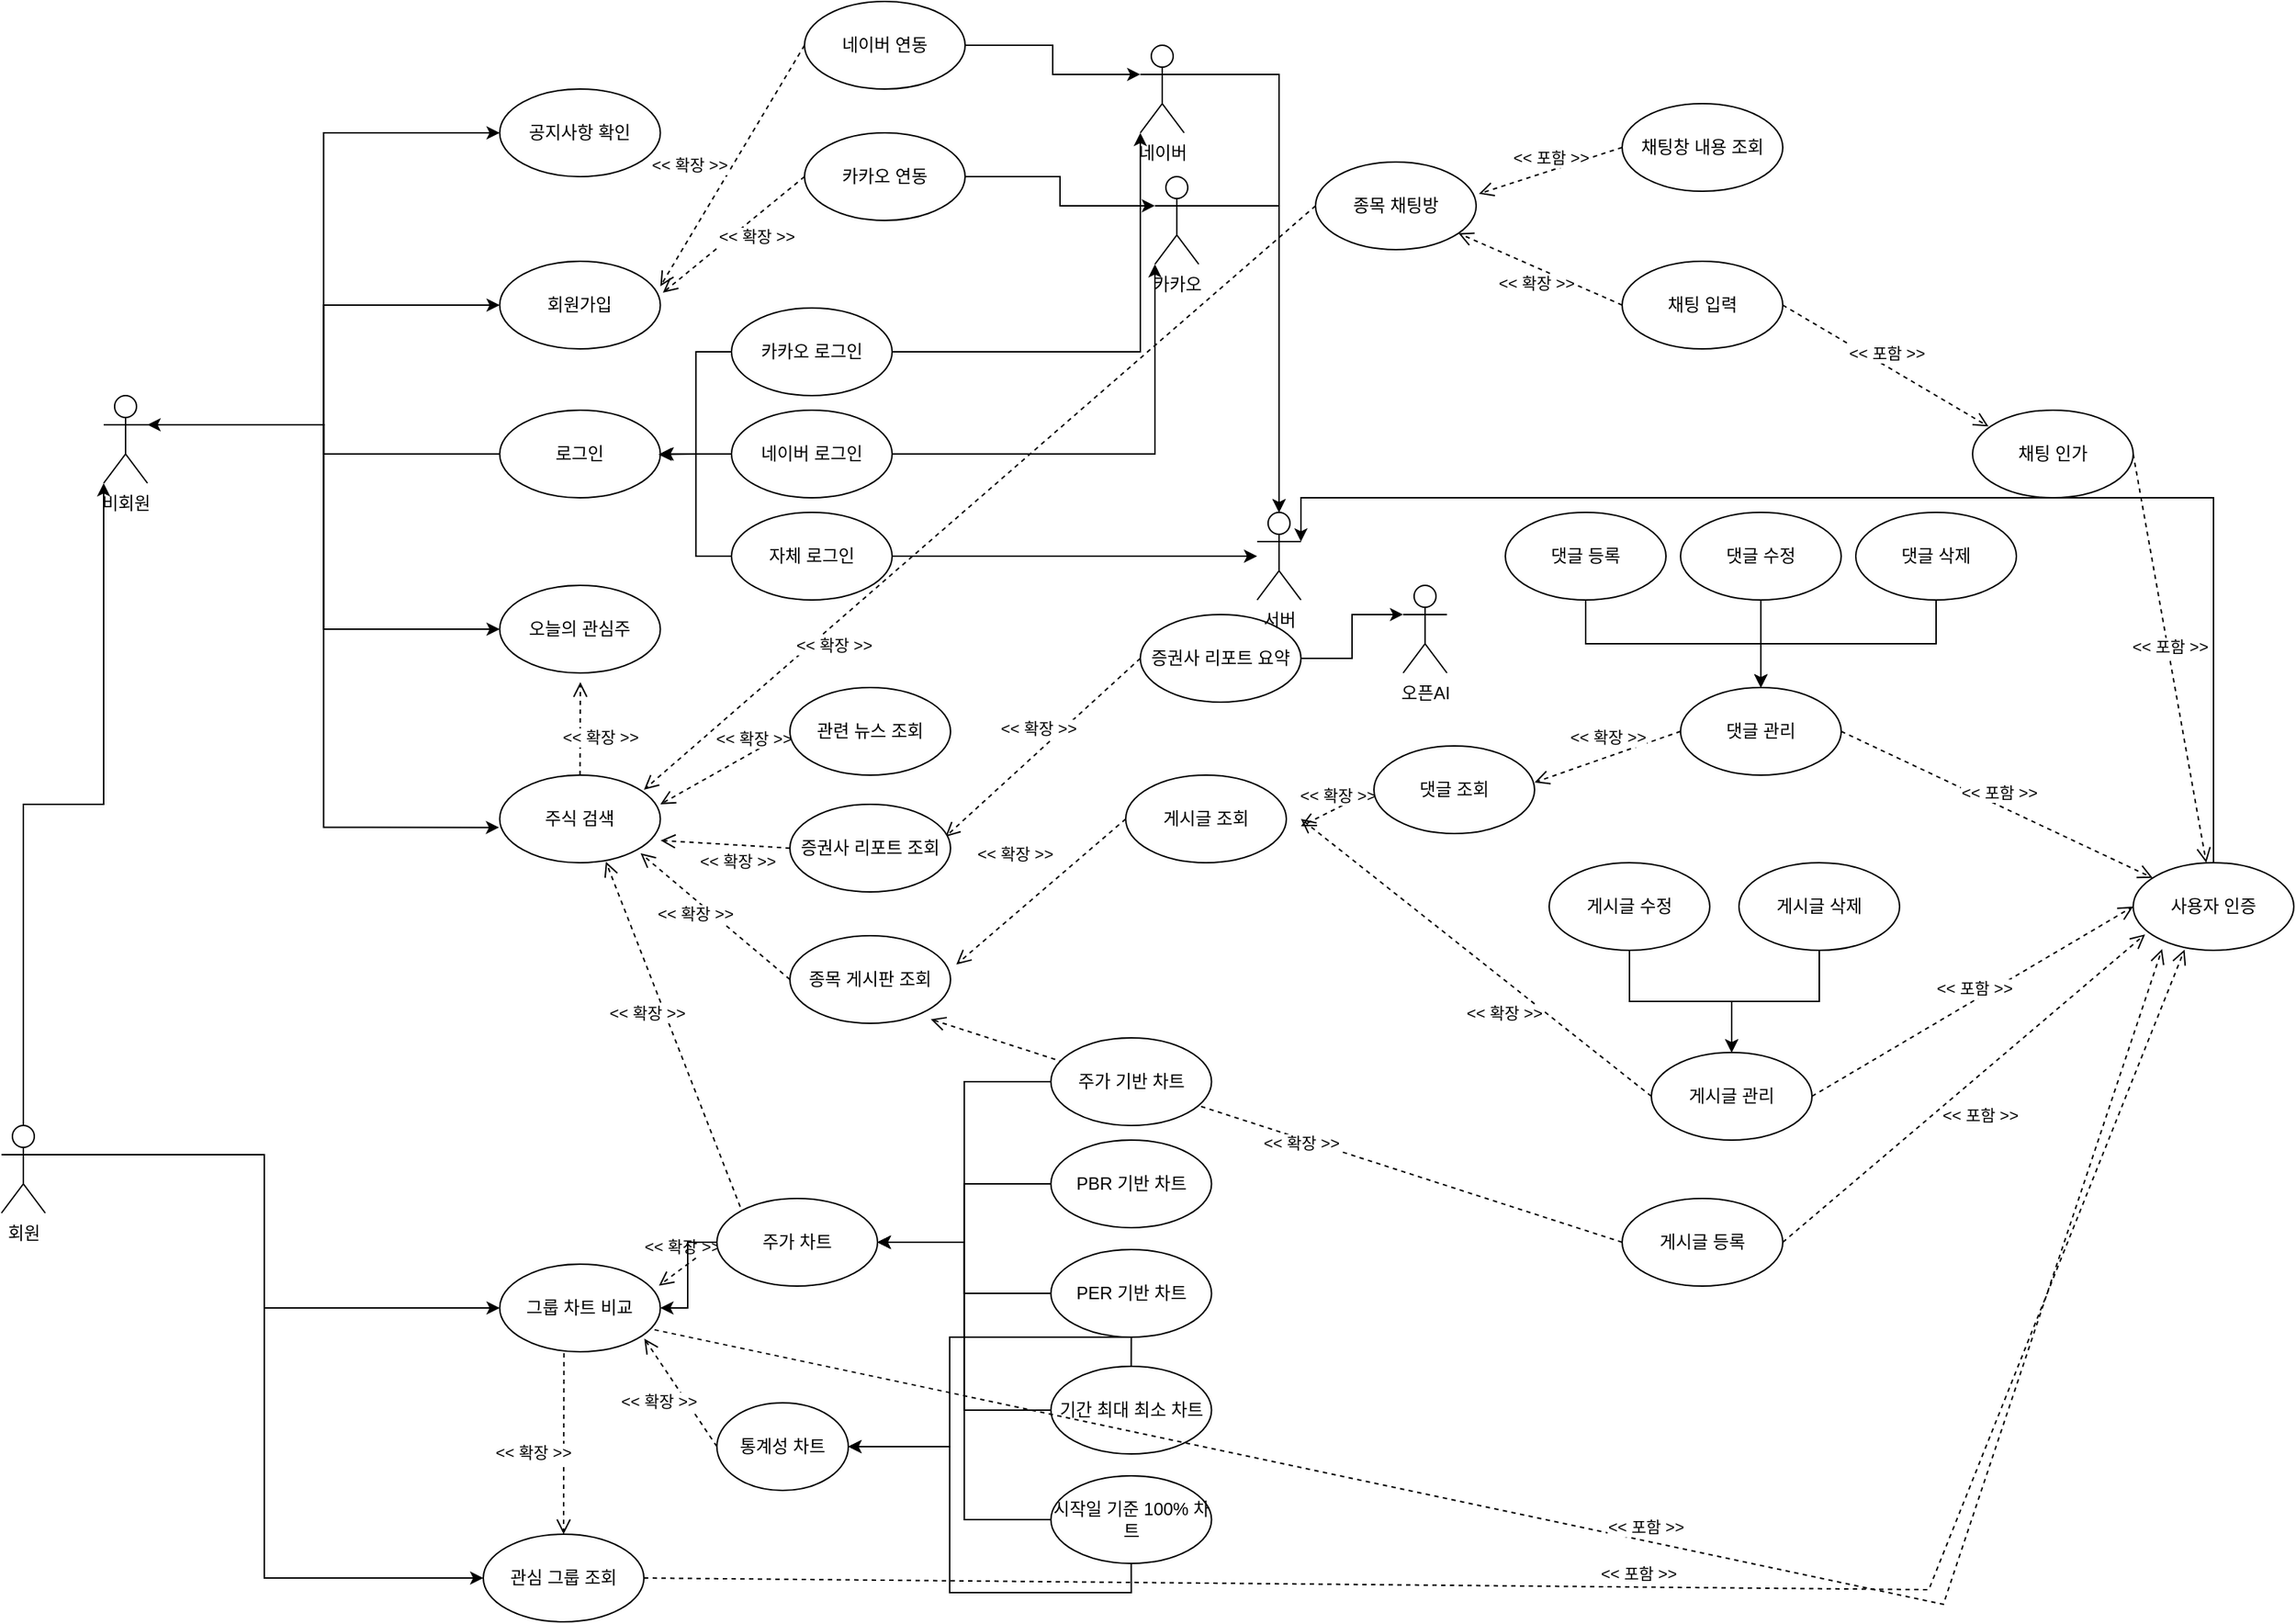<mxfile version="22.0.4" type="google">
  <diagram name="페이지-1" id="NEu3Y93kATaXB8BTxITF">
    <mxGraphModel grid="1" page="1" gridSize="10" guides="1" tooltips="1" connect="1" arrows="1" fold="1" pageScale="1" pageWidth="1920" pageHeight="1200" math="0" shadow="0">
      <root>
        <mxCell id="0" />
        <mxCell id="1" parent="0" />
        <mxCell id="9uIbL3zQ6x5PJHXDDM1s-79" style="edgeStyle=orthogonalEdgeStyle;rounded=0;orthogonalLoop=1;jettySize=auto;html=1;entryX=1;entryY=0.5;entryDx=0;entryDy=0;entryPerimeter=0;exitX=0;exitY=0.5;exitDx=0;exitDy=0;exitPerimeter=0;" edge="1" parent="1" source="jvoT9G39fyqNu0jPiRJt-22" target="jvoT9G39fyqNu0jPiRJt-11">
          <mxGeometry relative="1" as="geometry">
            <mxPoint x="740" y="760" as="sourcePoint" />
            <mxPoint x="688.75" y="885" as="targetPoint" />
          </mxGeometry>
        </mxCell>
        <mxCell id="9uIbL3zQ6x5PJHXDDM1s-83" style="edgeStyle=orthogonalEdgeStyle;rounded=0;orthogonalLoop=1;jettySize=auto;html=1;entryX=1;entryY=0.5;entryDx=0;entryDy=0;entryPerimeter=0;exitX=0;exitY=0.5;exitDx=0;exitDy=0;exitPerimeter=0;" edge="1" parent="1" source="jvoT9G39fyqNu0jPiRJt-25" target="jvoT9G39fyqNu0jPiRJt-11">
          <mxGeometry relative="1" as="geometry">
            <mxPoint x="770" y="1010" as="sourcePoint" />
            <mxPoint x="688.75" y="885" as="targetPoint" />
          </mxGeometry>
        </mxCell>
        <mxCell id="9uIbL3zQ6x5PJHXDDM1s-93" style="edgeStyle=orthogonalEdgeStyle;rounded=0;orthogonalLoop=1;jettySize=auto;html=1;exitX=0.5;exitY=0;exitDx=0;exitDy=0;entryX=1;entryY=0.5;entryDx=0;entryDy=0;entryPerimeter=0;exitPerimeter=0;" edge="1" parent="1" source="jvoT9G39fyqNu0jPiRJt-25" target="jvoT9G39fyqNu0jPiRJt-17">
          <mxGeometry relative="1" as="geometry">
            <mxPoint x="853.75" y="970" as="sourcePoint" />
            <mxPoint x="633.75" y="1000" as="targetPoint" />
          </mxGeometry>
        </mxCell>
        <mxCell id="9uIbL3zQ6x5PJHXDDM1s-94" style="edgeStyle=orthogonalEdgeStyle;rounded=0;orthogonalLoop=1;jettySize=auto;html=1;exitX=0.5;exitY=1;exitDx=0;exitDy=0;entryX=1;entryY=0.5;entryDx=0;entryDy=0;entryPerimeter=0;exitPerimeter=0;" edge="1" parent="1" source="jvoT9G39fyqNu0jPiRJt-26" target="jvoT9G39fyqNu0jPiRJt-17">
          <mxGeometry relative="1" as="geometry">
            <mxPoint x="853.75" y="1080" as="sourcePoint" />
            <mxPoint x="633.75" y="1050" as="targetPoint" />
          </mxGeometry>
        </mxCell>
        <mxCell id="9uIbL3zQ6x5PJHXDDM1s-61" value="&amp;lt;&amp;lt; 확장 &amp;gt;&amp;gt;" style="html=1;verticalAlign=bottom;endArrow=open;dashed=1;endSize=8;curved=0;rounded=0;exitX=0;exitY=0.5;exitDx=0;exitDy=0;entryX=1;entryY=0.5;entryDx=0;entryDy=0;exitPerimeter=0;" edge="1" parent="1" source="jvoT9G39fyqNu0jPiRJt-48">
          <mxGeometry x="-0.035" y="-5" relative="1" as="geometry">
            <mxPoint x="1230" y="525" as="sourcePoint" />
            <mxPoint x="1130" y="565" as="targetPoint" />
            <mxPoint y="1" as="offset" />
          </mxGeometry>
        </mxCell>
        <mxCell id="9uIbL3zQ6x5PJHXDDM1s-63" value="&amp;lt;&amp;lt; 확장 &amp;gt;&amp;gt;" style="html=1;verticalAlign=bottom;endArrow=open;dashed=1;endSize=8;curved=0;rounded=0;exitX=0;exitY=0.5;exitDx=0;exitDy=0;entryX=1;entryY=0.5;entryDx=0;entryDy=0;exitPerimeter=0;" edge="1" parent="1" source="jvoT9G39fyqNu0jPiRJt-40">
          <mxGeometry x="0.008" relative="1" as="geometry">
            <mxPoint x="1020" y="565" as="sourcePoint" />
            <mxPoint x="970" y="595" as="targetPoint" />
            <mxPoint as="offset" />
          </mxGeometry>
        </mxCell>
        <mxCell id="9uIbL3zQ6x5PJHXDDM1s-64" value="&amp;lt;&amp;lt; 확장 &amp;gt;&amp;gt;" style="html=1;verticalAlign=bottom;endArrow=open;dashed=1;endSize=8;curved=0;rounded=0;exitX=0;exitY=0.5;exitDx=0;exitDy=0;exitPerimeter=0;" edge="1" parent="1" source="jvoT9G39fyqNu0jPiRJt-44">
          <mxGeometry x="-0.294" y="24" relative="1" as="geometry">
            <mxPoint x="1210" y="775" as="sourcePoint" />
            <mxPoint x="970" y="590" as="targetPoint" />
            <mxPoint x="-1" as="offset" />
          </mxGeometry>
        </mxCell>
        <mxCell id="9uIbL3zQ6x5PJHXDDM1s-95" value="&amp;lt;&amp;lt; 확장 &amp;gt;&amp;gt;" style="html=1;verticalAlign=bottom;endArrow=open;dashed=1;endSize=8;curved=0;rounded=0;exitX=0;exitY=0.5;exitDx=0;exitDy=0;entryX=0.991;entryY=0.246;entryDx=0;entryDy=0;entryPerimeter=0;exitPerimeter=0;" edge="1" parent="1" source="jvoT9G39fyqNu0jPiRJt-11" target="jvoT9G39fyqNu0jPiRJt-8">
          <mxGeometry x="0.038" y="-5" relative="1" as="geometry">
            <mxPoint x="578.75" y="885" as="sourcePoint" />
            <mxPoint x="450" y="760" as="targetPoint" />
            <mxPoint as="offset" />
            <Array as="points" />
          </mxGeometry>
        </mxCell>
        <mxCell id="9uIbL3zQ6x5PJHXDDM1s-96" value="&amp;lt;&amp;lt; 확장 &amp;gt;&amp;gt;" style="html=1;verticalAlign=bottom;endArrow=open;dashed=1;endSize=8;curved=0;rounded=0;exitX=0;exitY=0.5;exitDx=0;exitDy=0;exitPerimeter=0;entryX=0.9;entryY=0.85;entryDx=0;entryDy=0;entryPerimeter=0;" edge="1" parent="1" source="jvoT9G39fyqNu0jPiRJt-17" target="jvoT9G39fyqNu0jPiRJt-8">
          <mxGeometry x="-0.081" y="21" relative="1" as="geometry">
            <mxPoint x="578.75" y="1020" as="sourcePoint" />
            <mxPoint x="531.25" y="950" as="targetPoint" />
            <mxPoint as="offset" />
          </mxGeometry>
        </mxCell>
        <mxCell id="9uIbL3zQ6x5PJHXDDM1s-97" value="&amp;lt;&amp;lt; 확장 &amp;gt;&amp;gt;" style="html=1;verticalAlign=bottom;endArrow=open;dashed=1;endSize=8;curved=0;rounded=0;exitX=0.4;exitY=1.017;exitDx=0;exitDy=0;exitPerimeter=0;entryX=0.5;entryY=0;entryDx=0;entryDy=0;entryPerimeter=0;" edge="1" parent="1" source="jvoT9G39fyqNu0jPiRJt-8" target="jvoT9G39fyqNu0jPiRJt-9">
          <mxGeometry x="0.241" y="-21" relative="1" as="geometry">
            <mxPoint x="476.25" y="960" as="sourcePoint" />
            <mxPoint x="461.921" y="1080" as="targetPoint" />
            <mxPoint as="offset" />
          </mxGeometry>
        </mxCell>
        <mxCell id="9uIbL3zQ6x5PJHXDDM1s-98" value="&amp;lt;&amp;lt; 확장 &amp;gt;&amp;gt;" style="html=1;verticalAlign=bottom;endArrow=open;dashed=1;endSize=8;curved=0;rounded=0;exitX=0;exitY=0.5;exitDx=0;exitDy=0;entryX=0.898;entryY=0.167;entryDx=0;entryDy=0;entryPerimeter=0;exitPerimeter=0;" edge="1" parent="1" source="jvoT9G39fyqNu0jPiRJt-57" target="jvoT9G39fyqNu0jPiRJt-5">
          <mxGeometry x="0.484" y="17" relative="1" as="geometry">
            <mxPoint x="990" y="175" as="sourcePoint" />
            <mxPoint x="531.25" y="500" as="targetPoint" />
            <mxPoint as="offset" />
          </mxGeometry>
        </mxCell>
        <mxCell id="9uIbL3zQ6x5PJHXDDM1s-99" value="&amp;lt;&amp;lt; 확장 &amp;gt;&amp;gt;" style="html=1;verticalAlign=bottom;endArrow=open;dashed=1;endSize=8;curved=0;rounded=0;exitX=0;exitY=0.5;exitDx=0;exitDy=0;entryX=1;entryY=0.333;entryDx=0;entryDy=0;exitPerimeter=0;entryPerimeter=0;" edge="1" parent="1" source="jvoT9G39fyqNu0jPiRJt-34" target="jvoT9G39fyqNu0jPiRJt-5">
          <mxGeometry x="-0.429" relative="1" as="geometry">
            <mxPoint x="620" y="450" as="sourcePoint" />
            <mxPoint x="531.25" y="510" as="targetPoint" />
            <mxPoint as="offset" />
          </mxGeometry>
        </mxCell>
        <mxCell id="9uIbL3zQ6x5PJHXDDM1s-100" value="&amp;lt;&amp;lt; 확장 &amp;gt;&amp;gt;" style="html=1;verticalAlign=bottom;endArrow=open;dashed=1;endSize=8;curved=0;rounded=0;exitX=0;exitY=0.5;exitDx=0;exitDy=0;entryX=1.002;entryY=0.746;entryDx=0;entryDy=0;exitPerimeter=0;entryPerimeter=0;" edge="1" parent="1" source="jvoT9G39fyqNu0jPiRJt-35" target="jvoT9G39fyqNu0jPiRJt-5">
          <mxGeometry x="-0.21" y="20" relative="1" as="geometry">
            <mxPoint x="620" y="520" as="sourcePoint" />
            <mxPoint x="531.25" y="520" as="targetPoint" />
            <mxPoint as="offset" />
          </mxGeometry>
        </mxCell>
        <mxCell id="9uIbL3zQ6x5PJHXDDM1s-101" value="&amp;lt;&amp;lt; 확장 &amp;gt;&amp;gt;" style="html=1;verticalAlign=bottom;endArrow=open;dashed=1;endSize=8;curved=0;rounded=0;exitX=0;exitY=0.5;exitDx=0;exitDy=0;entryX=0.877;entryY=0.892;entryDx=0;entryDy=0;exitPerimeter=0;entryPerimeter=0;" edge="1" parent="1" source="jvoT9G39fyqNu0jPiRJt-36" target="jvoT9G39fyqNu0jPiRJt-5">
          <mxGeometry x="0.092" y="15" relative="1" as="geometry">
            <mxPoint x="620" y="630" as="sourcePoint" />
            <mxPoint x="531.25" y="530" as="targetPoint" />
            <mxPoint as="offset" />
          </mxGeometry>
        </mxCell>
        <mxCell id="9uIbL3zQ6x5PJHXDDM1s-102" value="&amp;lt;&amp;lt; 확장 &amp;gt;&amp;gt;" style="html=1;verticalAlign=bottom;endArrow=open;dashed=1;endSize=8;curved=0;rounded=0;exitX=0.5;exitY=0;exitDx=0;exitDy=0;exitPerimeter=0;entryX=0.502;entryY=1.104;entryDx=0;entryDy=0;entryPerimeter=0;" edge="1" parent="1" source="jvoT9G39fyqNu0jPiRJt-5" target="jvoT9G39fyqNu0jPiRJt-4">
          <mxGeometry x="-0.457" y="-14" relative="1" as="geometry">
            <mxPoint x="481.2" y="490" as="sourcePoint" />
            <mxPoint x="484" y="399" as="targetPoint" />
            <mxPoint as="offset" />
            <Array as="points" />
          </mxGeometry>
        </mxCell>
        <mxCell id="9uIbL3zQ6x5PJHXDDM1s-103" value="&amp;lt;&amp;lt; 확장 &amp;gt;&amp;gt;" style="html=1;verticalAlign=bottom;endArrow=open;dashed=1;endSize=8;curved=0;rounded=0;exitX=0;exitY=0.5;exitDx=0;exitDy=0;entryX=0.968;entryY=0.371;entryDx=0;entryDy=0;entryPerimeter=0;exitPerimeter=0;" edge="1" parent="1" source="jvoT9G39fyqNu0jPiRJt-37" target="jvoT9G39fyqNu0jPiRJt-35">
          <mxGeometry y="-5" relative="1" as="geometry">
            <mxPoint x="810" y="415" as="sourcePoint" />
            <mxPoint x="730" y="535" as="targetPoint" />
            <mxPoint as="offset" />
          </mxGeometry>
        </mxCell>
        <mxCell id="9uIbL3zQ6x5PJHXDDM1s-105" value="&amp;lt;&amp;lt; 확장 &amp;gt;&amp;gt;" style="html=1;verticalAlign=bottom;endArrow=open;dashed=1;endSize=8;curved=0;rounded=0;exitX=0;exitY=0.5;exitDx=0;exitDy=0;entryX=0.877;entryY=0.954;entryDx=0;entryDy=0;entryPerimeter=0;exitPerimeter=0;" edge="1" parent="1" source="jvoT9G39fyqNu0jPiRJt-41" target="jvoT9G39fyqNu0jPiRJt-36">
          <mxGeometry x="-0.085" y="11" relative="1" as="geometry">
            <mxPoint x="1220" y="925" as="sourcePoint" />
            <mxPoint x="730" y="625" as="targetPoint" />
            <mxPoint as="offset" />
          </mxGeometry>
        </mxCell>
        <mxCell id="9uIbL3zQ6x5PJHXDDM1s-109" value="&amp;lt;&amp;lt; 포함 &amp;gt;&amp;gt;" style="html=1;verticalAlign=bottom;endArrow=open;dashed=1;endSize=8;curved=0;rounded=0;exitX=1;exitY=0.5;exitDx=0;exitDy=0;entryX=0;entryY=0.5;entryDx=0;entryDy=0;exitPerimeter=0;entryPerimeter=0;" edge="1" parent="1" source="jvoT9G39fyqNu0jPiRJt-44" target="jvoT9G39fyqNu0jPiRJt-61">
          <mxGeometry x="0.007" relative="1" as="geometry">
            <mxPoint x="1265" y="800" as="sourcePoint" />
            <mxPoint x="1505" y="630" as="targetPoint" />
            <Array as="points" />
            <mxPoint as="offset" />
          </mxGeometry>
        </mxCell>
        <mxCell id="9uIbL3zQ6x5PJHXDDM1s-112" value="&amp;lt;&amp;lt; 포함 &amp;gt;&amp;gt;" style="html=1;verticalAlign=bottom;endArrow=open;dashed=1;endSize=8;curved=0;rounded=0;exitX=1;exitY=0.5;exitDx=0;exitDy=0;exitPerimeter=0;entryX=0.074;entryY=0.818;entryDx=0;entryDy=0;entryPerimeter=0;" edge="1" parent="1" source="jvoT9G39fyqNu0jPiRJt-41" target="jvoT9G39fyqNu0jPiRJt-61">
          <mxGeometry x="-0.05" y="-27" relative="1" as="geometry">
            <mxPoint x="1330" y="925" as="sourcePoint" />
            <mxPoint x="1491.742" y="630" as="targetPoint" />
            <mxPoint y="1" as="offset" />
          </mxGeometry>
        </mxCell>
        <mxCell id="9uIbL3zQ6x5PJHXDDM1s-113" value="&amp;lt;&amp;lt; 포함 &amp;gt;&amp;gt;" style="html=1;verticalAlign=bottom;endArrow=open;dashed=1;endSize=8;curved=0;rounded=0;exitX=1;exitY=0.5;exitDx=0;exitDy=0;entryX=0.32;entryY=0.992;entryDx=0;entryDy=0;entryPerimeter=0;exitPerimeter=0;" edge="1" parent="1" source="jvoT9G39fyqNu0jPiRJt-9" target="jvoT9G39fyqNu0jPiRJt-61">
          <mxGeometry x="0.008" relative="1" as="geometry">
            <mxPoint x="516.25" y="1117.5" as="sourcePoint" />
            <mxPoint x="1518.64" y="632" as="targetPoint" />
            <Array as="points">
              <mxPoint x="1400" y="1118" />
            </Array>
            <mxPoint as="offset" />
          </mxGeometry>
        </mxCell>
        <mxCell id="9uIbL3zQ6x5PJHXDDM1s-114" value="&amp;lt;&amp;lt; 확장 &amp;gt;&amp;gt;" style="html=1;verticalAlign=bottom;endArrow=open;dashed=1;endSize=8;curved=0;rounded=0;exitX=0;exitY=0.5;exitDx=0;exitDy=0;entryX=1;entryY=0.286;entryDx=0;entryDy=0;entryPerimeter=0;" edge="1" parent="1" source="jvoT9G39fyqNu0jPiRJt-28" target="jvoT9G39fyqNu0jPiRJt-3">
          <mxGeometry x="0.227" y="-21" relative="1" as="geometry">
            <mxPoint x="630" y="75" as="sourcePoint" />
            <mxPoint x="531.25" y="225" as="targetPoint" />
            <mxPoint as="offset" />
          </mxGeometry>
        </mxCell>
        <mxCell id="9uIbL3zQ6x5PJHXDDM1s-115" value="&amp;lt;&amp;lt; 확장 &amp;gt;&amp;gt;" style="html=1;verticalAlign=bottom;endArrow=open;dashed=1;endSize=8;curved=0;rounded=0;exitX=0;exitY=0.5;exitDx=0;exitDy=0;entryX=1.016;entryY=0.358;entryDx=0;entryDy=0;entryPerimeter=0;" edge="1" parent="1" source="jvoT9G39fyqNu0jPiRJt-29" target="jvoT9G39fyqNu0jPiRJt-3">
          <mxGeometry x="-0.086" y="18" relative="1" as="geometry">
            <mxPoint x="630" y="145" as="sourcePoint" />
            <mxPoint x="531.25" y="225" as="targetPoint" />
            <mxPoint as="offset" />
          </mxGeometry>
        </mxCell>
        <mxCell id="9uIbL3zQ6x5PJHXDDM1s-119" style="edgeStyle=orthogonalEdgeStyle;rounded=0;orthogonalLoop=1;jettySize=auto;html=1;exitX=1;exitY=0.333;exitDx=0;exitDy=0;exitPerimeter=0;entryX=0;entryY=0.5;entryDx=0;entryDy=0;" edge="1" parent="1" source="9uIbL3zQ6x5PJHXDDM1s-116" target="jvoT9G39fyqNu0jPiRJt-2">
          <mxGeometry relative="1" as="geometry">
            <mxPoint x="421.25" y="112.5" as="targetPoint" />
          </mxGeometry>
        </mxCell>
        <mxCell id="9uIbL3zQ6x5PJHXDDM1s-120" style="edgeStyle=orthogonalEdgeStyle;rounded=0;orthogonalLoop=1;jettySize=auto;html=1;exitX=1;exitY=0.333;exitDx=0;exitDy=0;exitPerimeter=0;entryX=0;entryY=0.5;entryDx=0;entryDy=0;" edge="1" parent="1" source="9uIbL3zQ6x5PJHXDDM1s-116" target="jvoT9G39fyqNu0jPiRJt-3">
          <mxGeometry relative="1" as="geometry">
            <mxPoint x="421.25" y="225" as="targetPoint" />
          </mxGeometry>
        </mxCell>
        <mxCell id="9uIbL3zQ6x5PJHXDDM1s-121" style="edgeStyle=orthogonalEdgeStyle;rounded=0;orthogonalLoop=1;jettySize=auto;html=1;exitX=1;exitY=0.333;exitDx=0;exitDy=0;exitPerimeter=0;entryX=0;entryY=0.5;entryDx=0;entryDy=0;" edge="1" parent="1" source="9uIbL3zQ6x5PJHXDDM1s-116" target="jvoT9G39fyqNu0jPiRJt-4">
          <mxGeometry relative="1" as="geometry">
            <mxPoint x="421.25" y="375" as="targetPoint" />
          </mxGeometry>
        </mxCell>
        <mxCell id="9uIbL3zQ6x5PJHXDDM1s-122" style="edgeStyle=orthogonalEdgeStyle;rounded=0;orthogonalLoop=1;jettySize=auto;html=1;exitX=1;exitY=0.333;exitDx=0;exitDy=0;exitPerimeter=0;entryX=-0.004;entryY=0.597;entryDx=0;entryDy=0;entryPerimeter=0;" edge="1" parent="1" source="9uIbL3zQ6x5PJHXDDM1s-116" target="jvoT9G39fyqNu0jPiRJt-5">
          <mxGeometry relative="1" as="geometry">
            <mxPoint x="421.25" y="515" as="targetPoint" />
          </mxGeometry>
        </mxCell>
        <mxCell id="9uIbL3zQ6x5PJHXDDM1s-123" style="edgeStyle=orthogonalEdgeStyle;rounded=0;orthogonalLoop=1;jettySize=auto;html=1;exitX=1;exitY=0.333;exitDx=0;exitDy=0;exitPerimeter=0;entryX=0;entryY=0.5;entryDx=0;entryDy=0;entryPerimeter=0;" edge="1" parent="1" source="9uIbL3zQ6x5PJHXDDM1s-117" target="jvoT9G39fyqNu0jPiRJt-8">
          <mxGeometry relative="1" as="geometry">
            <mxPoint x="380" y="930" as="targetPoint" />
            <Array as="points">
              <mxPoint x="260" y="820" />
              <mxPoint x="260" y="925" />
            </Array>
          </mxGeometry>
        </mxCell>
        <mxCell id="9uIbL3zQ6x5PJHXDDM1s-116" value="비회원" style="shape=umlActor;verticalLabelPosition=bottom;verticalAlign=top;html=1;" vertex="1" parent="1">
          <mxGeometry x="150" y="300" width="30" height="60" as="geometry" />
        </mxCell>
        <mxCell id="9uIbL3zQ6x5PJHXDDM1s-124" style="edgeStyle=orthogonalEdgeStyle;rounded=0;orthogonalLoop=1;jettySize=auto;html=1;exitX=1;exitY=0.333;exitDx=0;exitDy=0;exitPerimeter=0;entryX=0;entryY=0.5;entryDx=0;entryDy=0;entryPerimeter=0;" edge="1" parent="1" source="9uIbL3zQ6x5PJHXDDM1s-117" target="jvoT9G39fyqNu0jPiRJt-9">
          <mxGeometry relative="1" as="geometry">
            <mxPoint x="406.25" y="1105" as="targetPoint" />
          </mxGeometry>
        </mxCell>
        <mxCell id="9uIbL3zQ6x5PJHXDDM1s-117" value="회원" style="shape=umlActor;verticalLabelPosition=bottom;verticalAlign=top;html=1;" vertex="1" parent="1">
          <mxGeometry x="80" y="800" width="30" height="60" as="geometry" />
        </mxCell>
        <mxCell id="9uIbL3zQ6x5PJHXDDM1s-126" style="edgeStyle=orthogonalEdgeStyle;rounded=0;orthogonalLoop=1;jettySize=auto;html=1;exitX=0.5;exitY=0;exitDx=0;exitDy=0;exitPerimeter=0;entryX=0;entryY=1;entryDx=0;entryDy=0;entryPerimeter=0;" edge="1" parent="1" source="9uIbL3zQ6x5PJHXDDM1s-117" target="9uIbL3zQ6x5PJHXDDM1s-116">
          <mxGeometry relative="1" as="geometry" />
        </mxCell>
        <mxCell id="9uIbL3zQ6x5PJHXDDM1s-127" value="&amp;lt;&amp;lt; 포함 &amp;gt;&amp;gt;" style="html=1;verticalAlign=bottom;endArrow=open;dashed=1;endSize=8;curved=0;rounded=0;exitX=1;exitY=0.5;exitDx=0;exitDy=0;exitPerimeter=0;" edge="1" parent="1" source="jvoT9G39fyqNu0jPiRJt-48" target="jvoT9G39fyqNu0jPiRJt-61">
          <mxGeometry x="0.008" relative="1" as="geometry">
            <mxPoint x="1340" y="525" as="sourcePoint" />
            <mxPoint x="1450" y="605" as="targetPoint" />
            <mxPoint as="offset" />
          </mxGeometry>
        </mxCell>
        <mxCell id="jvoT9G39fyqNu0jPiRJt-83" style="edgeStyle=orthogonalEdgeStyle;rounded=0;orthogonalLoop=1;jettySize=auto;html=1;exitX=1;exitY=0.333;exitDx=0;exitDy=0;exitPerimeter=0;fontFamily=Helvetica;fontSize=12;fontColor=default;" edge="1" parent="1" source="9uIbL3zQ6x5PJHXDDM1s-128" target="jvoT9G39fyqNu0jPiRJt-71">
          <mxGeometry relative="1" as="geometry">
            <mxPoint x="940" y="130" as="targetPoint" />
          </mxGeometry>
        </mxCell>
        <mxCell id="9uIbL3zQ6x5PJHXDDM1s-128" value="네이버" style="shape=umlActor;verticalLabelPosition=bottom;verticalAlign=top;html=1;" vertex="1" parent="1">
          <mxGeometry x="860" y="60" width="30" height="60" as="geometry" />
        </mxCell>
        <mxCell id="9uIbL3zQ6x5PJHXDDM1s-129" value="카카오" style="shape=umlActor;verticalLabelPosition=bottom;verticalAlign=top;html=1;" vertex="1" parent="1">
          <mxGeometry x="870" y="150" width="30" height="60" as="geometry" />
        </mxCell>
        <mxCell id="9uIbL3zQ6x5PJHXDDM1s-130" value="오픈AI" style="shape=umlActor;verticalLabelPosition=bottom;verticalAlign=top;html=1;" vertex="1" parent="1">
          <mxGeometry x="1040" y="430" width="30" height="60" as="geometry" />
        </mxCell>
        <mxCell id="9uIbL3zQ6x5PJHXDDM1s-138" value="&amp;lt;&amp;lt; 확장 &amp;gt;&amp;gt;" style="html=1;verticalAlign=bottom;endArrow=open;dashed=1;endSize=8;curved=0;rounded=0;exitX=0;exitY=0.5;exitDx=0;exitDy=0;entryX=1.036;entryY=0.329;entryDx=0;entryDy=0;entryPerimeter=0;exitPerimeter=0;" edge="1" parent="1" source="jvoT9G39fyqNu0jPiRJt-39" target="jvoT9G39fyqNu0jPiRJt-36">
          <mxGeometry x="0.027" y="-24" relative="1" as="geometry">
            <mxPoint x="860" y="595" as="sourcePoint" />
            <mxPoint x="730" y="612.5" as="targetPoint" />
            <mxPoint x="-1" as="offset" />
          </mxGeometry>
        </mxCell>
        <mxCell id="9uIbL3zQ6x5PJHXDDM1s-139" value="&amp;lt;&amp;lt; 포함 &amp;gt;&amp;gt;" style="html=1;verticalAlign=bottom;endArrow=open;dashed=1;endSize=8;curved=0;rounded=0;entryX=0.455;entryY=0;entryDx=0;entryDy=0;exitX=1;exitY=0.5;exitDx=0;exitDy=0;exitPerimeter=0;entryPerimeter=0;" edge="1" parent="1" source="jvoT9G39fyqNu0jPiRJt-63" target="jvoT9G39fyqNu0jPiRJt-61">
          <mxGeometry x="0.008" relative="1" as="geometry">
            <mxPoint x="1300" y="255" as="sourcePoint" />
            <mxPoint x="1505" y="580" as="targetPoint" />
            <Array as="points" />
            <mxPoint as="offset" />
          </mxGeometry>
        </mxCell>
        <mxCell id="9uIbL3zQ6x5PJHXDDM1s-142" value="&amp;lt;&amp;lt; 포함 &amp;gt;&amp;gt;" style="html=1;verticalAlign=bottom;endArrow=open;dashed=1;endSize=8;curved=0;rounded=0;exitX=0;exitY=0.5;exitDx=0;exitDy=0;entryX=1.017;entryY=0.363;entryDx=0;entryDy=0;entryPerimeter=0;exitPerimeter=0;" edge="1" parent="1" source="jvoT9G39fyqNu0jPiRJt-59" target="jvoT9G39fyqNu0jPiRJt-57">
          <mxGeometry x="0.004" relative="1" as="geometry">
            <mxPoint x="1190" y="145" as="sourcePoint" />
            <mxPoint x="1100" y="180" as="targetPoint" />
            <mxPoint as="offset" />
          </mxGeometry>
        </mxCell>
        <mxCell id="jvoT9G39fyqNu0jPiRJt-2" value="공지사항 확인" style="ellipse;whiteSpace=wrap;html=1;" vertex="1" parent="1">
          <mxGeometry x="421.25" y="90" width="110" height="60" as="geometry" />
        </mxCell>
        <mxCell id="jvoT9G39fyqNu0jPiRJt-3" value="회원가입" style="ellipse;whiteSpace=wrap;html=1;" vertex="1" parent="1">
          <mxGeometry x="421.25" y="208" width="110" height="60" as="geometry" />
        </mxCell>
        <mxCell id="jvoT9G39fyqNu0jPiRJt-4" value="오늘의 관심주" style="ellipse;whiteSpace=wrap;html=1;" vertex="1" parent="1">
          <mxGeometry x="421.25" y="430" width="110" height="60" as="geometry" />
        </mxCell>
        <mxCell id="jvoT9G39fyqNu0jPiRJt-5" value="주식 검색" style="ellipse;whiteSpace=wrap;html=1;points=[[0,0,0,0,0],[0,0.5,0,0,0],[0,1,0,0,0],[0.5,0,0,0,0],[0.5,1,0,0,0],[1,0,0,0,0],[1,0.5,0,0,0],[1,1,0,0,0]];" vertex="1" parent="1">
          <mxGeometry x="421.25" y="560" width="110" height="60" as="geometry" />
        </mxCell>
        <mxCell id="jvoT9G39fyqNu0jPiRJt-6" value="로그인" style="ellipse;whiteSpace=wrap;html=1;points=[[0,0,0,0,0],[0,0.5,0,0,0],[0,1,0,0,0],[0.5,0,0,0,0],[0.5,1,0,0,0],[1,0,0,0,0],[1,0.5,0,0,0],[1,1,0,0,0]];" vertex="1" parent="1">
          <mxGeometry x="421.25" y="310" width="110" height="60" as="geometry" />
        </mxCell>
        <mxCell id="jvoT9G39fyqNu0jPiRJt-7" style="edgeStyle=orthogonalEdgeStyle;rounded=0;orthogonalLoop=1;jettySize=auto;html=1;exitX=0;exitY=0.5;exitDx=0;exitDy=0;exitPerimeter=0;fontFamily=Helvetica;fontSize=12;fontColor=default;entryX=1;entryY=0.333;entryDx=0;entryDy=0;entryPerimeter=0;" edge="1" parent="1" source="jvoT9G39fyqNu0jPiRJt-6" target="9uIbL3zQ6x5PJHXDDM1s-116">
          <mxGeometry relative="1" as="geometry" />
        </mxCell>
        <mxCell id="jvoT9G39fyqNu0jPiRJt-8" value="그룹 차트 비교" style="ellipse;whiteSpace=wrap;html=1;points=[[0,0,0,0,0],[0,0.5,0,0,0],[0,1,0,0,0],[0.5,0,0,0,0],[0.5,1,0,0,0],[1,0,0,0,0],[1,0.5,0,0,0],[1,1,0,0,0]];" vertex="1" parent="1">
          <mxGeometry x="421.25" y="895" width="110" height="60" as="geometry" />
        </mxCell>
        <mxCell id="jvoT9G39fyqNu0jPiRJt-9" value="관심 그룹 조회" style="ellipse;whiteSpace=wrap;html=1;points=[[0,0,0,0,0],[0,0.5,0,0,0],[0,1,0,0,0],[0.5,0,0,0,0],[0.5,1,0,0,0],[1,0,0,0,0],[1,0.5,0,0,0],[1,1,0,0,0]];" vertex="1" parent="1">
          <mxGeometry x="410" y="1080" width="110" height="60" as="geometry" />
        </mxCell>
        <mxCell id="jvoT9G39fyqNu0jPiRJt-12" value="" style="edgeStyle=orthogonalEdgeStyle;rounded=0;orthogonalLoop=1;jettySize=auto;html=1;fontFamily=Helvetica;fontSize=12;fontColor=default;" edge="1" parent="1" source="jvoT9G39fyqNu0jPiRJt-11" target="jvoT9G39fyqNu0jPiRJt-8">
          <mxGeometry relative="1" as="geometry" />
        </mxCell>
        <mxCell id="jvoT9G39fyqNu0jPiRJt-11" value="주가 차트" style="ellipse;whiteSpace=wrap;html=1;points=[[0,0,0,0,0],[0,0.5,0,0,0],[0,1,0,0,0],[0.5,0,0,0,0],[0.5,1,0,0,0],[1,0,0,0,0],[1,0.5,0,0,0],[1,1,0,0,0]];" vertex="1" parent="1">
          <mxGeometry x="570" y="850" width="110" height="60" as="geometry" />
        </mxCell>
        <mxCell id="jvoT9G39fyqNu0jPiRJt-14" style="edgeStyle=orthogonalEdgeStyle;rounded=0;orthogonalLoop=1;jettySize=auto;html=1;entryX=1;entryY=0.5;entryDx=0;entryDy=0;entryPerimeter=0;fontFamily=Helvetica;fontSize=12;fontColor=default;" edge="1" parent="1" source="jvoT9G39fyqNu0jPiRJt-23" target="jvoT9G39fyqNu0jPiRJt-11">
          <mxGeometry relative="1" as="geometry">
            <mxPoint x="798.75" y="845" as="sourcePoint" />
          </mxGeometry>
        </mxCell>
        <mxCell id="jvoT9G39fyqNu0jPiRJt-15" style="edgeStyle=orthogonalEdgeStyle;rounded=0;orthogonalLoop=1;jettySize=auto;html=1;exitX=0;exitY=0.5;exitDx=0;exitDy=0;entryX=1;entryY=0.5;entryDx=0;entryDy=0;entryPerimeter=0;fontFamily=Helvetica;fontSize=12;fontColor=default;exitPerimeter=0;" edge="1" parent="1" source="jvoT9G39fyqNu0jPiRJt-24" target="jvoT9G39fyqNu0jPiRJt-11">
          <mxGeometry relative="1" as="geometry">
            <mxPoint x="798.75" y="915" as="sourcePoint" />
          </mxGeometry>
        </mxCell>
        <mxCell id="jvoT9G39fyqNu0jPiRJt-17" value="통계성 차트" style="ellipse;whiteSpace=wrap;html=1;points=[[0,0,0,0,0],[0,0.5,0,0,0],[0,1,0,0,0],[0.5,0,0,0,0],[0.5,1,0,0,0],[1,0,0,0,0],[1,0.5,0,0,0],[1,1,0,0,0]];" vertex="1" parent="1">
          <mxGeometry x="570" y="990" width="90" height="60" as="geometry" />
        </mxCell>
        <mxCell id="jvoT9G39fyqNu0jPiRJt-22" value="주가 기반 차트" style="ellipse;whiteSpace=wrap;html=1;points=[[0,0,0,0,0],[0,0.5,0,0,0],[0,1,0,0,0],[0.5,0,0,0,0],[0.5,1,0,0,0],[1,0,0,0,0],[1,0.5,0,0,0],[1,1,0,0,0]];" vertex="1" parent="1">
          <mxGeometry x="798.75" y="740" width="110" height="60" as="geometry" />
        </mxCell>
        <mxCell id="jvoT9G39fyqNu0jPiRJt-23" value="PBR 기반 차트" style="ellipse;whiteSpace=wrap;html=1;points=[[0,0,0,0,0],[0,0.5,0,0,0],[0,1,0,0,0],[0.5,0,0,0,0],[0.5,1,0,0,0],[1,0,0,0,0],[1,0.5,0,0,0],[1,1,0,0,0]];" vertex="1" parent="1">
          <mxGeometry x="798.75" y="810" width="110" height="60" as="geometry" />
        </mxCell>
        <mxCell id="jvoT9G39fyqNu0jPiRJt-24" value="PER 기반 차트" style="ellipse;whiteSpace=wrap;html=1;points=[[0,0,0,0,0],[0,0.5,0,0,0],[0,1,0,0,0],[0.5,0,0,0,0],[0.5,1,0,0,0],[1,0,0,0,0],[1,0.5,0,0,0],[1,1,0,0,0]];" vertex="1" parent="1">
          <mxGeometry x="798.75" y="885" width="110" height="60" as="geometry" />
        </mxCell>
        <mxCell id="jvoT9G39fyqNu0jPiRJt-25" value="기간 최대 최소 차트" style="ellipse;whiteSpace=wrap;html=1;points=[[0,0,0,0,0],[0,0.5,0,0,0],[0,1,0,0,0],[0.5,0,0,0,0],[0.5,1,0,0,0],[1,0,0,0,0],[1,0.5,0,0,0],[1,1,0,0,0]];" vertex="1" parent="1">
          <mxGeometry x="798.75" y="965" width="110" height="60" as="geometry" />
        </mxCell>
        <mxCell id="jvoT9G39fyqNu0jPiRJt-26" value="시작일 기준 100% 차트" style="ellipse;whiteSpace=wrap;html=1;points=[[0,0,0,0,0],[0,0.5,0,0,0],[0,1,0,0,0],[0.5,0,0,0,0],[0.5,1,0,0,0],[1,0,0,0,0],[1,0.5,0,0,0],[1,1,0,0,0]];" vertex="1" parent="1">
          <mxGeometry x="798.75" y="1040" width="110" height="60" as="geometry" />
        </mxCell>
        <mxCell id="jvoT9G39fyqNu0jPiRJt-27" style="edgeStyle=orthogonalEdgeStyle;rounded=0;orthogonalLoop=1;jettySize=auto;html=1;exitX=0;exitY=0.5;exitDx=0;exitDy=0;exitPerimeter=0;entryX=1;entryY=0.5;entryDx=0;entryDy=0;entryPerimeter=0;fontFamily=Helvetica;fontSize=12;fontColor=default;" edge="1" parent="1" source="jvoT9G39fyqNu0jPiRJt-26" target="jvoT9G39fyqNu0jPiRJt-11">
          <mxGeometry relative="1" as="geometry" />
        </mxCell>
        <mxCell id="jvoT9G39fyqNu0jPiRJt-28" value="네이버 연동" style="ellipse;whiteSpace=wrap;html=1;" vertex="1" parent="1">
          <mxGeometry x="630" y="30" width="110" height="60" as="geometry" />
        </mxCell>
        <mxCell id="jvoT9G39fyqNu0jPiRJt-29" value="카카오 연동" style="ellipse;whiteSpace=wrap;html=1;" vertex="1" parent="1">
          <mxGeometry x="630" y="120" width="110" height="60" as="geometry" />
        </mxCell>
        <mxCell id="jvoT9G39fyqNu0jPiRJt-32" style="edgeStyle=orthogonalEdgeStyle;rounded=0;orthogonalLoop=1;jettySize=auto;html=1;exitX=1;exitY=0.5;exitDx=0;exitDy=0;entryX=0;entryY=0.333;entryDx=0;entryDy=0;entryPerimeter=0;fontFamily=Helvetica;fontSize=12;fontColor=default;" edge="1" parent="1" source="jvoT9G39fyqNu0jPiRJt-29" target="9uIbL3zQ6x5PJHXDDM1s-129">
          <mxGeometry relative="1" as="geometry" />
        </mxCell>
        <mxCell id="jvoT9G39fyqNu0jPiRJt-33" style="edgeStyle=orthogonalEdgeStyle;rounded=0;orthogonalLoop=1;jettySize=auto;html=1;exitX=1;exitY=0.5;exitDx=0;exitDy=0;entryX=0;entryY=0.333;entryDx=0;entryDy=0;entryPerimeter=0;fontFamily=Helvetica;fontSize=12;fontColor=default;" edge="1" parent="1" source="jvoT9G39fyqNu0jPiRJt-28" target="9uIbL3zQ6x5PJHXDDM1s-128">
          <mxGeometry relative="1" as="geometry" />
        </mxCell>
        <mxCell id="jvoT9G39fyqNu0jPiRJt-34" value="관련 뉴스 조회" style="ellipse;whiteSpace=wrap;html=1;points=[[0,0,0,0,0],[0,0.5,0,0,0],[0,1,0,0,0],[0.5,0,0,0,0],[0.5,1,0,0,0],[1,0,0,0,0],[1,0.5,0,0,0],[1,1,0,0,0]];" vertex="1" parent="1">
          <mxGeometry x="620" y="500" width="110" height="60" as="geometry" />
        </mxCell>
        <mxCell id="jvoT9G39fyqNu0jPiRJt-35" value="증권사 리포트 조회" style="ellipse;whiteSpace=wrap;html=1;points=[[0,0,0,0,0],[0,0.5,0,0,0],[0,1,0,0,0],[0.5,0,0,0,0],[0.5,1,0,0,0],[1,0,0,0,0],[1,0.5,0,0,0],[1,1,0,0,0]];" vertex="1" parent="1">
          <mxGeometry x="620" y="580" width="110" height="60" as="geometry" />
        </mxCell>
        <mxCell id="jvoT9G39fyqNu0jPiRJt-36" value="종목 게시판 조회" style="ellipse;whiteSpace=wrap;html=1;points=[[0,0,0,0,0],[0,0.5,0,0,0],[0,1,0,0,0],[0.5,0,0,0,0],[0.5,1,0,0,0],[1,0,0,0,0],[1,0.5,0,0,0],[1,1,0,0,0]];" vertex="1" parent="1">
          <mxGeometry x="620" y="670" width="110" height="60" as="geometry" />
        </mxCell>
        <mxCell id="jvoT9G39fyqNu0jPiRJt-37" value="증권사 리포트 요약" style="ellipse;whiteSpace=wrap;html=1;points=[[0,0,0,0,0],[0,0.5,0,0,0],[0,1,0,0,0],[0.5,0,0,0,0],[0.5,1,0,0,0],[1,0,0,0,0],[1,0.5,0,0,0],[1,1,0,0,0]];" vertex="1" parent="1">
          <mxGeometry x="860" y="450" width="110" height="60" as="geometry" />
        </mxCell>
        <mxCell id="jvoT9G39fyqNu0jPiRJt-38" style="edgeStyle=orthogonalEdgeStyle;rounded=0;orthogonalLoop=1;jettySize=auto;html=1;exitX=1;exitY=0.5;exitDx=0;exitDy=0;exitPerimeter=0;entryX=0;entryY=0.333;entryDx=0;entryDy=0;entryPerimeter=0;fontFamily=Helvetica;fontSize=12;fontColor=default;" edge="1" parent="1" source="jvoT9G39fyqNu0jPiRJt-37" target="9uIbL3zQ6x5PJHXDDM1s-130">
          <mxGeometry relative="1" as="geometry" />
        </mxCell>
        <mxCell id="jvoT9G39fyqNu0jPiRJt-39" value="게시글 조회" style="ellipse;whiteSpace=wrap;html=1;points=[[0,0,0,0,0],[0,0.5,0,0,0],[0,1,0,0,0],[0.5,0,0,0,0],[0.5,1,0,0,0],[1,0,0,0,0],[1,0.5,0,0,0],[1,1,0,0,0]];" vertex="1" parent="1">
          <mxGeometry x="850" y="560" width="110" height="60" as="geometry" />
        </mxCell>
        <mxCell id="jvoT9G39fyqNu0jPiRJt-40" value="댓글 조회" style="ellipse;whiteSpace=wrap;html=1;points=[[0,0,0,0,0],[0,0.5,0,0,0],[0,1,0,0,0],[0.5,0,0,0,0],[0.5,1,0,0,0],[1,0,0,0,0],[1,0.5,0,0,0],[1,1,0,0,0]];" vertex="1" parent="1">
          <mxGeometry x="1020" y="540" width="110" height="60" as="geometry" />
        </mxCell>
        <mxCell id="jvoT9G39fyqNu0jPiRJt-41" value="게시글 등록" style="ellipse;whiteSpace=wrap;html=1;points=[[0,0,0,0,0],[0,0.5,0,0,0],[0,1,0,0,0],[0.5,0,0,0,0],[0.5,1,0,0,0],[1,0,0,0,0],[1,0.5,0,0,0],[1,1,0,0,0]];" vertex="1" parent="1">
          <mxGeometry x="1190" y="850" width="110" height="60" as="geometry" />
        </mxCell>
        <mxCell id="jvoT9G39fyqNu0jPiRJt-45" style="edgeStyle=orthogonalEdgeStyle;rounded=0;orthogonalLoop=1;jettySize=auto;html=1;exitX=0.5;exitY=1;exitDx=0;exitDy=0;exitPerimeter=0;fontFamily=Helvetica;fontSize=12;fontColor=default;" edge="1" parent="1" source="jvoT9G39fyqNu0jPiRJt-42" target="jvoT9G39fyqNu0jPiRJt-44">
          <mxGeometry relative="1" as="geometry" />
        </mxCell>
        <mxCell id="jvoT9G39fyqNu0jPiRJt-42" value="게시글 수정" style="ellipse;whiteSpace=wrap;html=1;points=[[0,0,0,0,0],[0,0.5,0,0,0],[0,1,0,0,0],[0.5,0,0,0,0],[0.5,1,0,0,0],[1,0,0,0,0],[1,0.5,0,0,0],[1,1,0,0,0]];" vertex="1" parent="1">
          <mxGeometry x="1140" y="620" width="110" height="60" as="geometry" />
        </mxCell>
        <mxCell id="jvoT9G39fyqNu0jPiRJt-44" value="게시글 관리" style="ellipse;whiteSpace=wrap;html=1;points=[[0,0,0,0,0],[0,0.5,0,0,0],[0,1,0,0,0],[0.5,0,0,0,0],[0.5,1,0,0,0],[1,0,0,0,0],[1,0.5,0,0,0],[1,1,0,0,0]];" vertex="1" parent="1">
          <mxGeometry x="1210" y="750" width="110" height="60" as="geometry" />
        </mxCell>
        <mxCell id="jvoT9G39fyqNu0jPiRJt-46" value="게시글 삭제" style="ellipse;whiteSpace=wrap;html=1;points=[[0,0,0,0,0],[0,0.5,0,0,0],[0,1,0,0,0],[0.5,0,0,0,0],[0.5,1,0,0,0],[1,0,0,0,0],[1,0.5,0,0,0],[1,1,0,0,0]];" vertex="1" parent="1">
          <mxGeometry x="1270" y="620" width="110" height="60" as="geometry" />
        </mxCell>
        <mxCell id="jvoT9G39fyqNu0jPiRJt-47" style="edgeStyle=orthogonalEdgeStyle;rounded=0;orthogonalLoop=1;jettySize=auto;html=1;exitX=0.5;exitY=1;exitDx=0;exitDy=0;exitPerimeter=0;entryX=0.5;entryY=0;entryDx=0;entryDy=0;entryPerimeter=0;fontFamily=Helvetica;fontSize=12;fontColor=default;" edge="1" parent="1" source="jvoT9G39fyqNu0jPiRJt-46" target="jvoT9G39fyqNu0jPiRJt-44">
          <mxGeometry relative="1" as="geometry" />
        </mxCell>
        <mxCell id="jvoT9G39fyqNu0jPiRJt-48" value="댓글 관리" style="ellipse;whiteSpace=wrap;html=1;points=[[0,0,0,0,0],[0,0.5,0,0,0],[0,1,0,0,0],[0.5,0,0,0,0],[0.5,1,0,0,0],[1,0,0,0,0],[1,0.5,0,0,0],[1,1,0,0,0]];" vertex="1" parent="1">
          <mxGeometry x="1230" y="500" width="110" height="60" as="geometry" />
        </mxCell>
        <mxCell id="jvoT9G39fyqNu0jPiRJt-49" value="댓글 등록" style="ellipse;whiteSpace=wrap;html=1;points=[[0,0,0,0,0],[0,0.5,0,0,0],[0,1,0,0,0],[0.5,0,0,0,0],[0.5,1,0,0,0],[1,0,0,0,0],[1,0.5,0,0,0],[1,1,0,0,0]];" vertex="1" parent="1">
          <mxGeometry x="1110" y="380" width="110" height="60" as="geometry" />
        </mxCell>
        <mxCell id="jvoT9G39fyqNu0jPiRJt-50" value="댓글 수정" style="ellipse;whiteSpace=wrap;html=1;points=[[0,0,0,0,0],[0,0.5,0,0,0],[0,1,0,0,0],[0.5,0,0,0,0],[0.5,1,0,0,0],[1,0,0,0,0],[1,0.5,0,0,0],[1,1,0,0,0]];" vertex="1" parent="1">
          <mxGeometry x="1230" y="380" width="110" height="60" as="geometry" />
        </mxCell>
        <mxCell id="jvoT9G39fyqNu0jPiRJt-51" value="댓글 삭제" style="ellipse;whiteSpace=wrap;html=1;points=[[0,0,0,0,0],[0,0.5,0,0,0],[0,1,0,0,0],[0.5,0,0,0,0],[0.5,1,0,0,0],[1,0,0,0,0],[1,0.5,0,0,0],[1,1,0,0,0]];" vertex="1" parent="1">
          <mxGeometry x="1350" y="380" width="110" height="60" as="geometry" />
        </mxCell>
        <mxCell id="jvoT9G39fyqNu0jPiRJt-54" style="edgeStyle=orthogonalEdgeStyle;rounded=0;orthogonalLoop=1;jettySize=auto;html=1;exitX=0.5;exitY=1;exitDx=0;exitDy=0;exitPerimeter=0;entryX=0.5;entryY=0;entryDx=0;entryDy=0;entryPerimeter=0;fontFamily=Helvetica;fontSize=12;fontColor=default;" edge="1" parent="1" source="jvoT9G39fyqNu0jPiRJt-49" target="jvoT9G39fyqNu0jPiRJt-48">
          <mxGeometry relative="1" as="geometry" />
        </mxCell>
        <mxCell id="jvoT9G39fyqNu0jPiRJt-55" style="edgeStyle=orthogonalEdgeStyle;rounded=0;orthogonalLoop=1;jettySize=auto;html=1;exitX=0.5;exitY=1;exitDx=0;exitDy=0;exitPerimeter=0;entryX=0.5;entryY=0;entryDx=0;entryDy=0;entryPerimeter=0;fontFamily=Helvetica;fontSize=12;fontColor=default;" edge="1" parent="1" source="jvoT9G39fyqNu0jPiRJt-51" target="jvoT9G39fyqNu0jPiRJt-48">
          <mxGeometry relative="1" as="geometry" />
        </mxCell>
        <mxCell id="jvoT9G39fyqNu0jPiRJt-56" style="edgeStyle=orthogonalEdgeStyle;rounded=0;orthogonalLoop=1;jettySize=auto;html=1;exitX=0.5;exitY=1;exitDx=0;exitDy=0;exitPerimeter=0;entryX=0.5;entryY=0;entryDx=0;entryDy=0;entryPerimeter=0;fontFamily=Helvetica;fontSize=12;fontColor=default;" edge="1" parent="1" source="jvoT9G39fyqNu0jPiRJt-50" target="jvoT9G39fyqNu0jPiRJt-48">
          <mxGeometry relative="1" as="geometry" />
        </mxCell>
        <mxCell id="jvoT9G39fyqNu0jPiRJt-57" value="종목 채팅방" style="ellipse;whiteSpace=wrap;html=1;points=[[0,0,0,0,0],[0,0.5,0,0,0],[0,1,0,0,0],[0.5,0,0,0,0],[0.5,1,0,0,0],[1,0,0,0,0],[1,0.5,0,0,0],[1,1,0,0,0]];" vertex="1" parent="1">
          <mxGeometry x="980" y="140" width="110" height="60" as="geometry" />
        </mxCell>
        <mxCell id="jvoT9G39fyqNu0jPiRJt-59" value="채팅창 내용 조회" style="ellipse;whiteSpace=wrap;html=1;points=[[0,0,0,0,0],[0,0.5,0,0,0],[0,1,0,0,0],[0.5,0,0,0,0],[0.5,1,0,0,0],[1,0,0,0,0],[1,0.5,0,0,0],[1,1,0,0,0]];" vertex="1" parent="1">
          <mxGeometry x="1190" y="100" width="110" height="60" as="geometry" />
        </mxCell>
        <mxCell id="jvoT9G39fyqNu0jPiRJt-60" value="채팅 입력" style="ellipse;whiteSpace=wrap;html=1;points=[[0,0,0,0,0],[0,0.5,0,0,0],[0,1,0,0,0],[0.5,0,0,0,0],[0.5,1,0,0,0],[1,0,0,0,0],[1,0.5,0,0,0],[1,1,0,0,0]];" vertex="1" parent="1">
          <mxGeometry x="1190" y="208" width="110" height="60" as="geometry" />
        </mxCell>
        <mxCell id="jvoT9G39fyqNu0jPiRJt-61" value="사용자 인증" style="ellipse;whiteSpace=wrap;html=1;points=[[0,0,0,0,0],[0,0.5,0,0,0],[0,1,0,0,0],[0.5,0,0,0,0],[0.5,1,0,0,0],[1,0,0,0,0],[1,0.5,0,0,0],[1,1,0,0,0]];" vertex="1" parent="1">
          <mxGeometry x="1540" y="620" width="110" height="60" as="geometry" />
        </mxCell>
        <mxCell id="jvoT9G39fyqNu0jPiRJt-62" value="&amp;lt;&amp;lt; 확장 &amp;gt;&amp;gt;" style="html=1;verticalAlign=bottom;endArrow=open;dashed=1;endSize=8;curved=0;rounded=0;exitX=0;exitY=0.5;exitDx=0;exitDy=0;exitPerimeter=0;" edge="1" parent="1" source="jvoT9G39fyqNu0jPiRJt-60" target="jvoT9G39fyqNu0jPiRJt-57">
          <mxGeometry x="-0.086" y="18" relative="1" as="geometry">
            <mxPoint x="1157" y="240" as="sourcePoint" />
            <mxPoint x="1060" y="324" as="targetPoint" />
            <mxPoint as="offset" />
          </mxGeometry>
        </mxCell>
        <mxCell id="jvoT9G39fyqNu0jPiRJt-63" value="채팅 인가" style="ellipse;whiteSpace=wrap;html=1;points=[[0,0,0,0,0],[0,0.5,0,0,0],[0,1,0,0,0],[0.5,0,0,0,0],[0.5,1,0,0,0],[1,0,0,0,0],[1,0.5,0,0,0],[1,1,0,0,0]];" vertex="1" parent="1">
          <mxGeometry x="1430" y="310" width="110" height="60" as="geometry" />
        </mxCell>
        <mxCell id="jvoT9G39fyqNu0jPiRJt-64" value="&amp;lt;&amp;lt; 포함 &amp;gt;&amp;gt;" style="html=1;verticalAlign=bottom;endArrow=open;dashed=1;endSize=8;curved=0;rounded=0;entryX=0.099;entryY=0.186;entryDx=0;entryDy=0;exitX=1;exitY=0.5;exitDx=0;exitDy=0;exitPerimeter=0;entryPerimeter=0;" edge="1" parent="1" source="jvoT9G39fyqNu0jPiRJt-60" target="jvoT9G39fyqNu0jPiRJt-63">
          <mxGeometry x="0.008" relative="1" as="geometry">
            <mxPoint x="1610" y="140" as="sourcePoint" />
            <mxPoint x="1660" y="420" as="targetPoint" />
            <Array as="points" />
            <mxPoint as="offset" />
          </mxGeometry>
        </mxCell>
        <mxCell id="jvoT9G39fyqNu0jPiRJt-69" value="카카오 로그인" style="ellipse;whiteSpace=wrap;html=1;points=[[0,0,0,0,0],[0,0.5,0,0,0],[0,1,0,0,0],[0.5,0,0,0,0],[0.5,1,0,0,0],[1,0,0,0,0],[1,0.5,0,0,0],[1,1,0,0,0]];" vertex="1" parent="1">
          <mxGeometry x="580" y="240" width="110" height="60" as="geometry" />
        </mxCell>
        <mxCell id="jvoT9G39fyqNu0jPiRJt-75" style="edgeStyle=orthogonalEdgeStyle;rounded=0;orthogonalLoop=1;jettySize=auto;html=1;exitX=0;exitY=0.5;exitDx=0;exitDy=0;exitPerimeter=0;fontFamily=Helvetica;fontSize=12;fontColor=default;" edge="1" parent="1" source="jvoT9G39fyqNu0jPiRJt-70">
          <mxGeometry relative="1" as="geometry">
            <mxPoint x="530" y="340.333" as="targetPoint" />
          </mxGeometry>
        </mxCell>
        <mxCell id="jvoT9G39fyqNu0jPiRJt-70" value="네이버 로그인" style="ellipse;whiteSpace=wrap;html=1;points=[[0,0,0,0,0],[0,0.5,0,0,0],[0,1,0,0,0],[0.5,0,0,0,0],[0.5,1,0,0,0],[1,0,0,0,0],[1,0.5,0,0,0],[1,1,0,0,0]];" vertex="1" parent="1">
          <mxGeometry x="580" y="310" width="110" height="60" as="geometry" />
        </mxCell>
        <mxCell id="jvoT9G39fyqNu0jPiRJt-71" value="서버" style="shape=umlActor;verticalLabelPosition=bottom;verticalAlign=top;html=1;" vertex="1" parent="1">
          <mxGeometry x="940" y="380" width="30" height="60" as="geometry" />
        </mxCell>
        <mxCell id="jvoT9G39fyqNu0jPiRJt-73" value="자체 로그인" style="ellipse;whiteSpace=wrap;html=1;points=[[0,0,0,0,0],[0,0.5,0,0,0],[0,1,0,0,0],[0.5,0,0,0,0],[0.5,1,0,0,0],[1,0,0,0,0],[1,0.5,0,0,0],[1,1,0,0,0]];" vertex="1" parent="1">
          <mxGeometry x="580" y="380" width="110" height="60" as="geometry" />
        </mxCell>
        <mxCell id="jvoT9G39fyqNu0jPiRJt-74" style="edgeStyle=orthogonalEdgeStyle;rounded=0;orthogonalLoop=1;jettySize=auto;html=1;exitX=0;exitY=0.5;exitDx=0;exitDy=0;exitPerimeter=0;entryX=1;entryY=0.5;entryDx=0;entryDy=0;entryPerimeter=0;fontFamily=Helvetica;fontSize=12;fontColor=default;" edge="1" parent="1" source="jvoT9G39fyqNu0jPiRJt-73" target="jvoT9G39fyqNu0jPiRJt-6">
          <mxGeometry relative="1" as="geometry" />
        </mxCell>
        <mxCell id="jvoT9G39fyqNu0jPiRJt-76" style="edgeStyle=orthogonalEdgeStyle;rounded=0;orthogonalLoop=1;jettySize=auto;html=1;exitX=0;exitY=0.5;exitDx=0;exitDy=0;exitPerimeter=0;entryX=1;entryY=0.5;entryDx=0;entryDy=0;entryPerimeter=0;fontFamily=Helvetica;fontSize=12;fontColor=default;" edge="1" parent="1" source="jvoT9G39fyqNu0jPiRJt-69" target="jvoT9G39fyqNu0jPiRJt-6">
          <mxGeometry relative="1" as="geometry" />
        </mxCell>
        <mxCell id="jvoT9G39fyqNu0jPiRJt-77" style="edgeStyle=orthogonalEdgeStyle;rounded=0;orthogonalLoop=1;jettySize=auto;html=1;exitX=1;exitY=0.5;exitDx=0;exitDy=0;exitPerimeter=0;fontFamily=Helvetica;fontSize=12;fontColor=default;" edge="1" parent="1" source="jvoT9G39fyqNu0jPiRJt-73" target="jvoT9G39fyqNu0jPiRJt-71">
          <mxGeometry relative="1" as="geometry" />
        </mxCell>
        <mxCell id="jvoT9G39fyqNu0jPiRJt-78" style="edgeStyle=orthogonalEdgeStyle;rounded=0;orthogonalLoop=1;jettySize=auto;html=1;exitX=1;exitY=0.5;exitDx=0;exitDy=0;exitPerimeter=0;entryX=0;entryY=1;entryDx=0;entryDy=0;entryPerimeter=0;fontFamily=Helvetica;fontSize=12;fontColor=default;" edge="1" parent="1" source="jvoT9G39fyqNu0jPiRJt-70" target="9uIbL3zQ6x5PJHXDDM1s-129">
          <mxGeometry relative="1" as="geometry" />
        </mxCell>
        <mxCell id="jvoT9G39fyqNu0jPiRJt-79" style="edgeStyle=orthogonalEdgeStyle;rounded=0;orthogonalLoop=1;jettySize=auto;html=1;exitX=1;exitY=0.5;exitDx=0;exitDy=0;exitPerimeter=0;entryX=0;entryY=1;entryDx=0;entryDy=0;entryPerimeter=0;fontFamily=Helvetica;fontSize=12;fontColor=default;" edge="1" parent="1" source="jvoT9G39fyqNu0jPiRJt-69" target="9uIbL3zQ6x5PJHXDDM1s-128">
          <mxGeometry relative="1" as="geometry" />
        </mxCell>
        <mxCell id="jvoT9G39fyqNu0jPiRJt-82" style="edgeStyle=orthogonalEdgeStyle;rounded=0;orthogonalLoop=1;jettySize=auto;html=1;exitX=1;exitY=0.333;exitDx=0;exitDy=0;exitPerimeter=0;entryX=0.5;entryY=0;entryDx=0;entryDy=0;entryPerimeter=0;fontFamily=Helvetica;fontSize=12;fontColor=default;" edge="1" parent="1" source="9uIbL3zQ6x5PJHXDDM1s-129" target="jvoT9G39fyqNu0jPiRJt-71">
          <mxGeometry relative="1" as="geometry" />
        </mxCell>
        <mxCell id="jvoT9G39fyqNu0jPiRJt-84" style="edgeStyle=orthogonalEdgeStyle;rounded=0;orthogonalLoop=1;jettySize=auto;html=1;exitX=0.5;exitY=0;exitDx=0;exitDy=0;exitPerimeter=0;fontFamily=Helvetica;fontSize=12;fontColor=default;entryX=1;entryY=0.333;entryDx=0;entryDy=0;entryPerimeter=0;" edge="1" parent="1" source="jvoT9G39fyqNu0jPiRJt-61" target="jvoT9G39fyqNu0jPiRJt-71">
          <mxGeometry relative="1" as="geometry">
            <mxPoint x="1050" y="380" as="targetPoint" />
            <Array as="points">
              <mxPoint x="1595" y="370" />
              <mxPoint x="970" y="370" />
            </Array>
          </mxGeometry>
        </mxCell>
        <mxCell id="qQmmqtmpACDMpMqnjD29-1" value="&amp;lt;&amp;lt; 포함 &amp;gt;&amp;gt;" style="html=1;verticalAlign=bottom;endArrow=open;dashed=1;endSize=8;curved=0;rounded=0;exitX=0.964;exitY=0.749;exitDx=0;exitDy=0;entryX=0.18;entryY=0.985;entryDx=0;entryDy=0;entryPerimeter=0;exitPerimeter=0;" edge="1" parent="1" source="jvoT9G39fyqNu0jPiRJt-8" target="jvoT9G39fyqNu0jPiRJt-61">
          <mxGeometry x="0.008" relative="1" as="geometry">
            <mxPoint x="530" y="1120" as="sourcePoint" />
            <mxPoint x="1585" y="690" as="targetPoint" />
            <Array as="points">
              <mxPoint x="1410" y="1128" />
            </Array>
            <mxPoint as="offset" />
          </mxGeometry>
        </mxCell>
        <mxCell id="qQmmqtmpACDMpMqnjD29-2" value="&amp;lt;&amp;lt; 확장 &amp;gt;&amp;gt;" style="html=1;verticalAlign=bottom;endArrow=open;dashed=1;endSize=8;curved=0;rounded=0;exitX=0.145;exitY=0.094;exitDx=0;exitDy=0;entryX=0.661;entryY=0.988;entryDx=0;entryDy=0;exitPerimeter=0;entryPerimeter=0;" edge="1" parent="1" source="jvoT9G39fyqNu0jPiRJt-11" target="jvoT9G39fyqNu0jPiRJt-5">
          <mxGeometry x="0.092" y="15" relative="1" as="geometry">
            <mxPoint x="630" y="710" as="sourcePoint" />
            <mxPoint x="528" y="624" as="targetPoint" />
            <mxPoint as="offset" />
          </mxGeometry>
        </mxCell>
      </root>
    </mxGraphModel>
  </diagram>
</mxfile>
